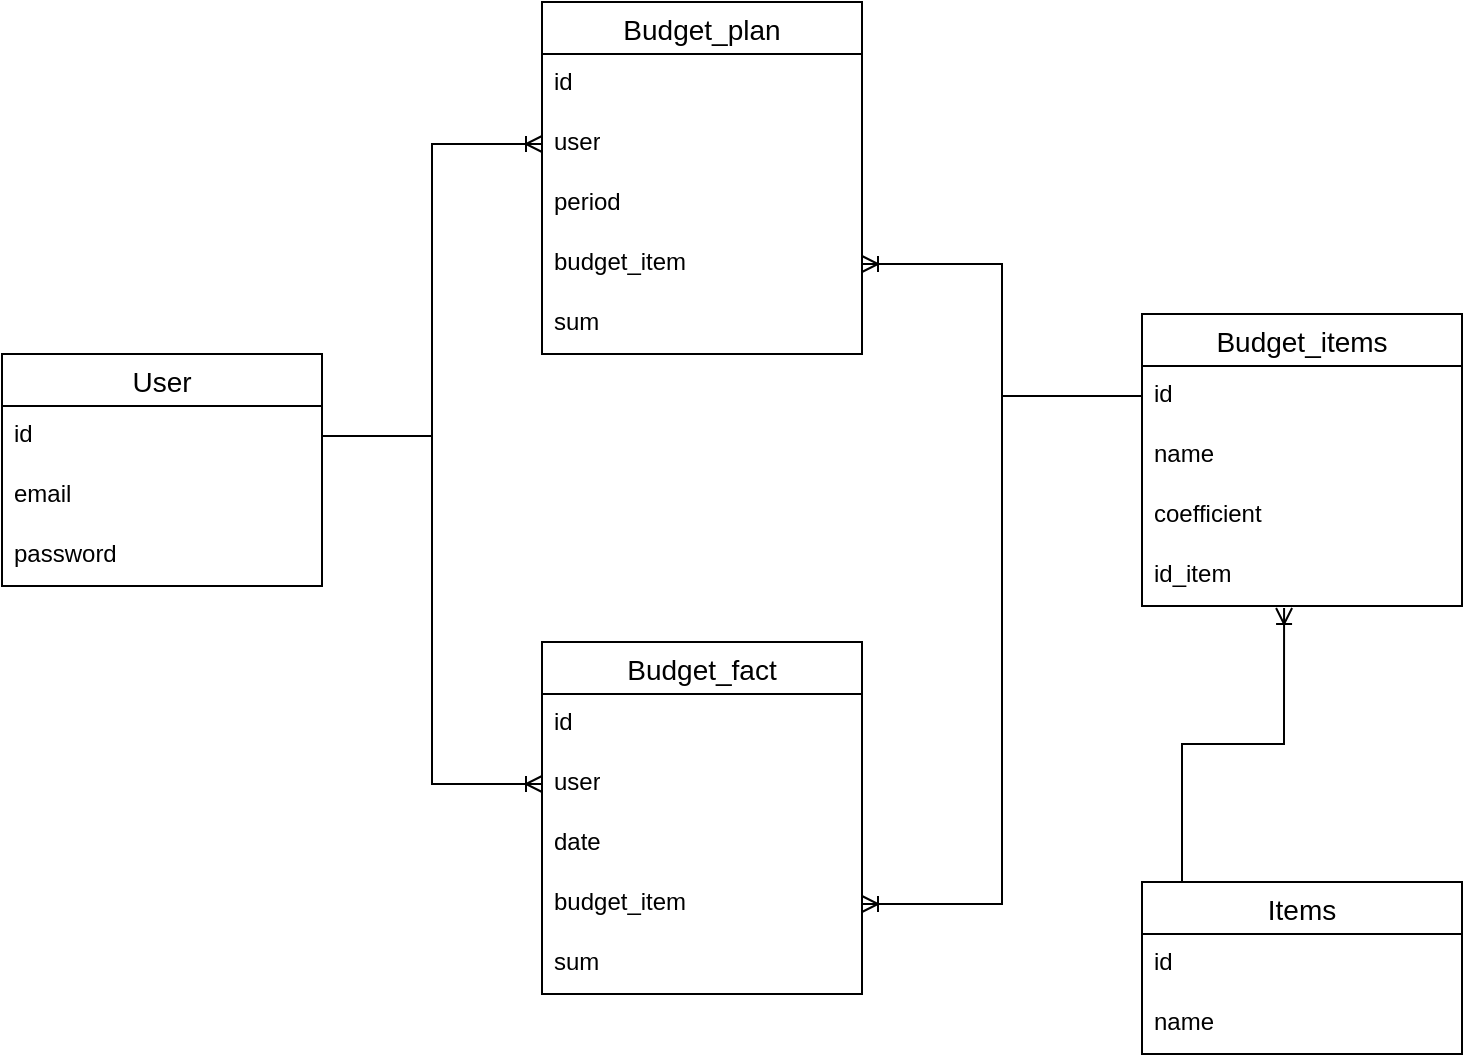 <mxfile version="21.6.2" type="device">
  <diagram name="Страница 1" id="SmeJs2WURCOqBDPBVaFH">
    <mxGraphModel dx="1295" dy="740" grid="1" gridSize="10" guides="1" tooltips="1" connect="1" arrows="1" fold="1" page="1" pageScale="1" pageWidth="827" pageHeight="1169" math="0" shadow="0">
      <root>
        <mxCell id="0" />
        <mxCell id="1" parent="0" />
        <mxCell id="zg3EynKV9Nvn4FLIJONq-16" value="User" style="swimlane;fontStyle=0;childLayout=stackLayout;horizontal=1;startSize=26;horizontalStack=0;resizeParent=1;resizeParentMax=0;resizeLast=0;collapsible=1;marginBottom=0;align=center;fontSize=14;" parent="1" vertex="1">
          <mxGeometry x="20" y="256" width="160" height="116" as="geometry" />
        </mxCell>
        <mxCell id="zg3EynKV9Nvn4FLIJONq-17" value="id" style="text;strokeColor=none;fillColor=none;spacingLeft=4;spacingRight=4;overflow=hidden;rotatable=0;points=[[0,0.5],[1,0.5]];portConstraint=eastwest;fontSize=12;whiteSpace=wrap;html=1;" parent="zg3EynKV9Nvn4FLIJONq-16" vertex="1">
          <mxGeometry y="26" width="160" height="30" as="geometry" />
        </mxCell>
        <mxCell id="zg3EynKV9Nvn4FLIJONq-18" value="email" style="text;strokeColor=none;fillColor=none;spacingLeft=4;spacingRight=4;overflow=hidden;rotatable=0;points=[[0,0.5],[1,0.5]];portConstraint=eastwest;fontSize=12;whiteSpace=wrap;html=1;" parent="zg3EynKV9Nvn4FLIJONq-16" vertex="1">
          <mxGeometry y="56" width="160" height="30" as="geometry" />
        </mxCell>
        <mxCell id="zg3EynKV9Nvn4FLIJONq-19" value="password" style="text;strokeColor=none;fillColor=none;spacingLeft=4;spacingRight=4;overflow=hidden;rotatable=0;points=[[0,0.5],[1,0.5]];portConstraint=eastwest;fontSize=12;whiteSpace=wrap;html=1;" parent="zg3EynKV9Nvn4FLIJONq-16" vertex="1">
          <mxGeometry y="86" width="160" height="30" as="geometry" />
        </mxCell>
        <mxCell id="zg3EynKV9Nvn4FLIJONq-24" value="Items" style="swimlane;fontStyle=0;childLayout=stackLayout;horizontal=1;startSize=26;horizontalStack=0;resizeParent=1;resizeParentMax=0;resizeLast=0;collapsible=1;marginBottom=0;align=center;fontSize=14;" parent="1" vertex="1">
          <mxGeometry x="590" y="520" width="160" height="86" as="geometry" />
        </mxCell>
        <mxCell id="zg3EynKV9Nvn4FLIJONq-25" value="id" style="text;strokeColor=none;fillColor=none;spacingLeft=4;spacingRight=4;overflow=hidden;rotatable=0;points=[[0,0.5],[1,0.5]];portConstraint=eastwest;fontSize=12;whiteSpace=wrap;html=1;" parent="zg3EynKV9Nvn4FLIJONq-24" vertex="1">
          <mxGeometry y="26" width="160" height="30" as="geometry" />
        </mxCell>
        <mxCell id="zg3EynKV9Nvn4FLIJONq-26" value="name" style="text;strokeColor=none;fillColor=none;spacingLeft=4;spacingRight=4;overflow=hidden;rotatable=0;points=[[0,0.5],[1,0.5]];portConstraint=eastwest;fontSize=12;whiteSpace=wrap;html=1;" parent="zg3EynKV9Nvn4FLIJONq-24" vertex="1">
          <mxGeometry y="56" width="160" height="30" as="geometry" />
        </mxCell>
        <mxCell id="zg3EynKV9Nvn4FLIJONq-32" value="Budget_plan" style="swimlane;fontStyle=0;childLayout=stackLayout;horizontal=1;startSize=26;horizontalStack=0;resizeParent=1;resizeParentMax=0;resizeLast=0;collapsible=1;marginBottom=0;align=center;fontSize=14;" parent="1" vertex="1">
          <mxGeometry x="290" y="80" width="160" height="176" as="geometry" />
        </mxCell>
        <mxCell id="zg3EynKV9Nvn4FLIJONq-33" value="id" style="text;strokeColor=none;fillColor=none;spacingLeft=4;spacingRight=4;overflow=hidden;rotatable=0;points=[[0,0.5],[1,0.5]];portConstraint=eastwest;fontSize=12;whiteSpace=wrap;html=1;" parent="zg3EynKV9Nvn4FLIJONq-32" vertex="1">
          <mxGeometry y="26" width="160" height="30" as="geometry" />
        </mxCell>
        <mxCell id="zg3EynKV9Nvn4FLIJONq-34" value="user" style="text;strokeColor=none;fillColor=none;spacingLeft=4;spacingRight=4;overflow=hidden;rotatable=0;points=[[0,0.5],[1,0.5]];portConstraint=eastwest;fontSize=12;whiteSpace=wrap;html=1;" parent="zg3EynKV9Nvn4FLIJONq-32" vertex="1">
          <mxGeometry y="56" width="160" height="30" as="geometry" />
        </mxCell>
        <mxCell id="zg3EynKV9Nvn4FLIJONq-35" value="period" style="text;strokeColor=none;fillColor=none;spacingLeft=4;spacingRight=4;overflow=hidden;rotatable=0;points=[[0,0.5],[1,0.5]];portConstraint=eastwest;fontSize=12;whiteSpace=wrap;html=1;" parent="zg3EynKV9Nvn4FLIJONq-32" vertex="1">
          <mxGeometry y="86" width="160" height="30" as="geometry" />
        </mxCell>
        <mxCell id="zg3EynKV9Nvn4FLIJONq-61" value="budget_item" style="text;strokeColor=none;fillColor=none;spacingLeft=4;spacingRight=4;overflow=hidden;rotatable=0;points=[[0,0.5],[1,0.5]];portConstraint=eastwest;fontSize=12;whiteSpace=wrap;html=1;" parent="zg3EynKV9Nvn4FLIJONq-32" vertex="1">
          <mxGeometry y="116" width="160" height="30" as="geometry" />
        </mxCell>
        <mxCell id="zg3EynKV9Nvn4FLIJONq-38" value="sum" style="text;strokeColor=none;fillColor=none;spacingLeft=4;spacingRight=4;overflow=hidden;rotatable=0;points=[[0,0.5],[1,0.5]];portConstraint=eastwest;fontSize=12;whiteSpace=wrap;html=1;" parent="zg3EynKV9Nvn4FLIJONq-32" vertex="1">
          <mxGeometry y="146" width="160" height="30" as="geometry" />
        </mxCell>
        <mxCell id="zg3EynKV9Nvn4FLIJONq-39" value="Budget_fact" style="swimlane;fontStyle=0;childLayout=stackLayout;horizontal=1;startSize=26;horizontalStack=0;resizeParent=1;resizeParentMax=0;resizeLast=0;collapsible=1;marginBottom=0;align=center;fontSize=14;" parent="1" vertex="1">
          <mxGeometry x="290" y="400" width="160" height="176" as="geometry" />
        </mxCell>
        <mxCell id="zg3EynKV9Nvn4FLIJONq-40" value="id" style="text;strokeColor=none;fillColor=none;spacingLeft=4;spacingRight=4;overflow=hidden;rotatable=0;points=[[0,0.5],[1,0.5]];portConstraint=eastwest;fontSize=12;whiteSpace=wrap;html=1;" parent="zg3EynKV9Nvn4FLIJONq-39" vertex="1">
          <mxGeometry y="26" width="160" height="30" as="geometry" />
        </mxCell>
        <mxCell id="zg3EynKV9Nvn4FLIJONq-41" value="user" style="text;strokeColor=none;fillColor=none;spacingLeft=4;spacingRight=4;overflow=hidden;rotatable=0;points=[[0,0.5],[1,0.5]];portConstraint=eastwest;fontSize=12;whiteSpace=wrap;html=1;" parent="zg3EynKV9Nvn4FLIJONq-39" vertex="1">
          <mxGeometry y="56" width="160" height="30" as="geometry" />
        </mxCell>
        <mxCell id="zg3EynKV9Nvn4FLIJONq-42" value="date" style="text;strokeColor=none;fillColor=none;spacingLeft=4;spacingRight=4;overflow=hidden;rotatable=0;points=[[0,0.5],[1,0.5]];portConstraint=eastwest;fontSize=12;whiteSpace=wrap;html=1;" parent="zg3EynKV9Nvn4FLIJONq-39" vertex="1">
          <mxGeometry y="86" width="160" height="30" as="geometry" />
        </mxCell>
        <mxCell id="zg3EynKV9Nvn4FLIJONq-44" value="budget_item" style="text;strokeColor=none;fillColor=none;spacingLeft=4;spacingRight=4;overflow=hidden;rotatable=0;points=[[0,0.5],[1,0.5]];portConstraint=eastwest;fontSize=12;whiteSpace=wrap;html=1;" parent="zg3EynKV9Nvn4FLIJONq-39" vertex="1">
          <mxGeometry y="116" width="160" height="30" as="geometry" />
        </mxCell>
        <mxCell id="zg3EynKV9Nvn4FLIJONq-45" value="sum" style="text;strokeColor=none;fillColor=none;spacingLeft=4;spacingRight=4;overflow=hidden;rotatable=0;points=[[0,0.5],[1,0.5]];portConstraint=eastwest;fontSize=12;whiteSpace=wrap;html=1;" parent="zg3EynKV9Nvn4FLIJONq-39" vertex="1">
          <mxGeometry y="146" width="160" height="30" as="geometry" />
        </mxCell>
        <mxCell id="zg3EynKV9Nvn4FLIJONq-53" value="" style="fontSize=12;html=1;endArrow=ERoneToMany;rounded=0;entryX=0;entryY=0.5;entryDx=0;entryDy=0;exitX=1;exitY=0.5;exitDx=0;exitDy=0;edgeStyle=orthogonalEdgeStyle;" parent="1" source="zg3EynKV9Nvn4FLIJONq-17" target="zg3EynKV9Nvn4FLIJONq-34" edge="1">
          <mxGeometry width="100" height="100" relative="1" as="geometry">
            <mxPoint x="190" y="340" as="sourcePoint" />
            <mxPoint x="290" y="240" as="targetPoint" />
          </mxGeometry>
        </mxCell>
        <mxCell id="zg3EynKV9Nvn4FLIJONq-54" value="" style="fontSize=12;html=1;endArrow=ERoneToMany;rounded=0;entryX=0;entryY=0.5;entryDx=0;entryDy=0;exitX=1;exitY=0.5;exitDx=0;exitDy=0;edgeStyle=orthogonalEdgeStyle;" parent="1" source="zg3EynKV9Nvn4FLIJONq-17" target="zg3EynKV9Nvn4FLIJONq-41" edge="1">
          <mxGeometry width="100" height="100" relative="1" as="geometry">
            <mxPoint x="104" y="240" as="sourcePoint" />
            <mxPoint x="70" y="390" as="targetPoint" />
          </mxGeometry>
        </mxCell>
        <mxCell id="zg3EynKV9Nvn4FLIJONq-65" value="Budget_items" style="swimlane;fontStyle=0;childLayout=stackLayout;horizontal=1;startSize=26;horizontalStack=0;resizeParent=1;resizeParentMax=0;resizeLast=0;collapsible=1;marginBottom=0;align=center;fontSize=14;" parent="1" vertex="1">
          <mxGeometry x="590" y="236" width="160" height="146" as="geometry" />
        </mxCell>
        <mxCell id="zg3EynKV9Nvn4FLIJONq-66" value="id" style="text;strokeColor=none;fillColor=none;spacingLeft=4;spacingRight=4;overflow=hidden;rotatable=0;points=[[0,0.5],[1,0.5]];portConstraint=eastwest;fontSize=12;whiteSpace=wrap;html=1;" parent="zg3EynKV9Nvn4FLIJONq-65" vertex="1">
          <mxGeometry y="26" width="160" height="30" as="geometry" />
        </mxCell>
        <mxCell id="BJ-fdvz_p3-KmD0NW317-1" value="name" style="text;strokeColor=none;fillColor=none;spacingLeft=4;spacingRight=4;overflow=hidden;rotatable=0;points=[[0,0.5],[1,0.5]];portConstraint=eastwest;fontSize=12;whiteSpace=wrap;html=1;" vertex="1" parent="zg3EynKV9Nvn4FLIJONq-65">
          <mxGeometry y="56" width="160" height="30" as="geometry" />
        </mxCell>
        <mxCell id="zg3EynKV9Nvn4FLIJONq-67" value="coefficient" style="text;strokeColor=none;fillColor=none;spacingLeft=4;spacingRight=4;overflow=hidden;rotatable=0;points=[[0,0.5],[1,0.5]];portConstraint=eastwest;fontSize=12;whiteSpace=wrap;html=1;" parent="zg3EynKV9Nvn4FLIJONq-65" vertex="1">
          <mxGeometry y="86" width="160" height="30" as="geometry" />
        </mxCell>
        <mxCell id="zg3EynKV9Nvn4FLIJONq-68" value="id_item" style="text;strokeColor=none;fillColor=none;spacingLeft=4;spacingRight=4;overflow=hidden;rotatable=0;points=[[0,0.5],[1,0.5]];portConstraint=eastwest;fontSize=12;whiteSpace=wrap;html=1;" parent="zg3EynKV9Nvn4FLIJONq-65" vertex="1">
          <mxGeometry y="116" width="160" height="30" as="geometry" />
        </mxCell>
        <mxCell id="zg3EynKV9Nvn4FLIJONq-72" value="" style="fontSize=12;html=1;endArrow=ERoneToMany;rounded=0;entryX=0.444;entryY=1.033;entryDx=0;entryDy=0;entryPerimeter=0;exitX=0.125;exitY=0;exitDx=0;exitDy=0;exitPerimeter=0;edgeStyle=orthogonalEdgeStyle;" parent="1" source="zg3EynKV9Nvn4FLIJONq-24" target="zg3EynKV9Nvn4FLIJONq-68" edge="1">
          <mxGeometry width="100" height="100" relative="1" as="geometry">
            <mxPoint x="400" y="590" as="sourcePoint" />
            <mxPoint x="400.08" y="478.01" as="targetPoint" />
          </mxGeometry>
        </mxCell>
        <mxCell id="zg3EynKV9Nvn4FLIJONq-73" value="" style="fontSize=12;html=1;endArrow=ERoneToMany;rounded=0;entryX=1;entryY=0.5;entryDx=0;entryDy=0;exitX=0;exitY=0.5;exitDx=0;exitDy=0;edgeStyle=orthogonalEdgeStyle;" parent="1" source="zg3EynKV9Nvn4FLIJONq-66" target="zg3EynKV9Nvn4FLIJONq-61" edge="1">
          <mxGeometry width="100" height="100" relative="1" as="geometry">
            <mxPoint x="350" y="320" as="sourcePoint" />
            <mxPoint x="450" y="220" as="targetPoint" />
          </mxGeometry>
        </mxCell>
        <mxCell id="zg3EynKV9Nvn4FLIJONq-74" value="" style="fontSize=12;html=1;endArrow=ERoneToMany;rounded=0;entryX=1;entryY=0.5;entryDx=0;entryDy=0;exitX=0;exitY=0.5;exitDx=0;exitDy=0;edgeStyle=orthogonalEdgeStyle;" parent="1" source="zg3EynKV9Nvn4FLIJONq-66" target="zg3EynKV9Nvn4FLIJONq-44" edge="1">
          <mxGeometry width="100" height="100" relative="1" as="geometry">
            <mxPoint x="270" y="528" as="sourcePoint" />
            <mxPoint x="269" y="396" as="targetPoint" />
          </mxGeometry>
        </mxCell>
      </root>
    </mxGraphModel>
  </diagram>
</mxfile>
